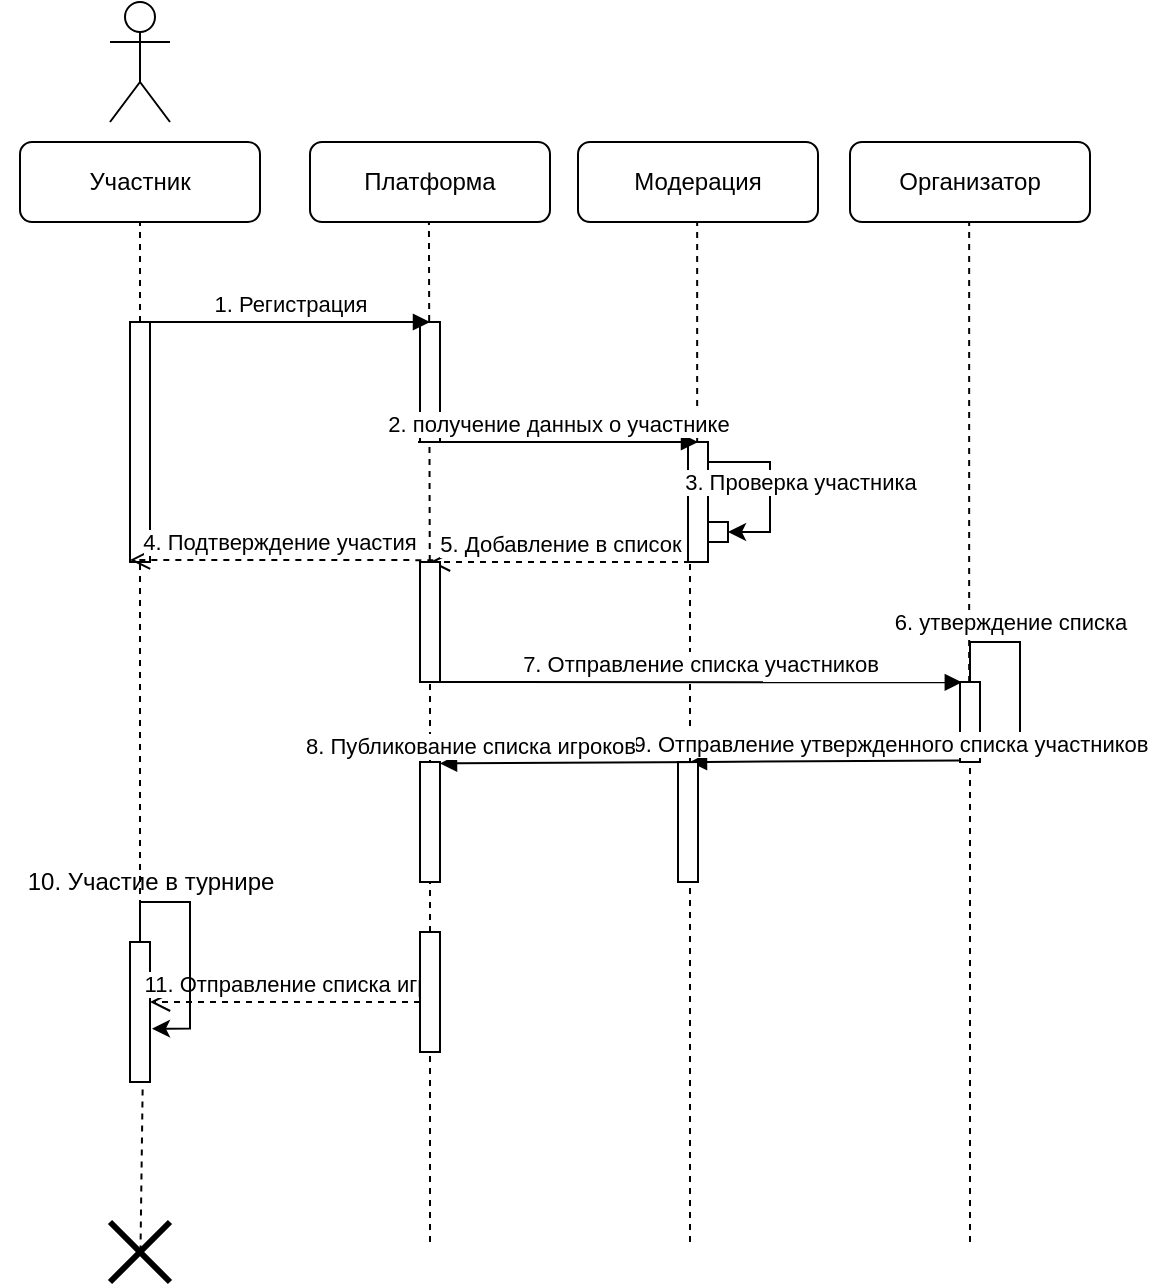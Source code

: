 <mxfile version="20.7.4" type="device"><diagram id="mL2UF9Q7VjCagwtCArBp" name="Страница 1"><mxGraphModel dx="-23" dy="893" grid="1" gridSize="10" guides="1" tooltips="1" connect="1" arrows="1" fold="1" page="1" pageScale="1" pageWidth="827" pageHeight="1169" math="0" shadow="0"><root><mxCell id="0"/><mxCell id="1" parent="0"/><mxCell id="OzPbQf9Da0cuSJ74YxTd-1" value="" style="endArrow=none;dashed=1;html=1;rounded=0;startArrow=none;exitX=0.488;exitY=-0.008;exitDx=0;exitDy=0;exitPerimeter=0;" edge="1" parent="1" source="OzPbQf9Da0cuSJ74YxTd-26"><mxGeometry width="50" height="50" relative="1" as="geometry"><mxPoint x="2364.47" y="1020" as="sourcePoint"/><mxPoint x="2364.47" y="910" as="targetPoint"/></mxGeometry></mxCell><mxCell id="OzPbQf9Da0cuSJ74YxTd-2" value="" style="shape=umlActor;verticalLabelPosition=bottom;verticalAlign=top;html=1;outlineConnect=0;" vertex="1" parent="1"><mxGeometry x="2205" y="800" width="30" height="60" as="geometry"/></mxCell><mxCell id="OzPbQf9Da0cuSJ74YxTd-3" value="Участник" style="rounded=1;whiteSpace=wrap;html=1;" vertex="1" parent="1"><mxGeometry x="2160" y="870" width="120" height="40" as="geometry"/></mxCell><mxCell id="OzPbQf9Da0cuSJ74YxTd-4" value="Платформа" style="rounded=1;whiteSpace=wrap;html=1;" vertex="1" parent="1"><mxGeometry x="2305" y="870" width="120" height="40" as="geometry"/></mxCell><mxCell id="OzPbQf9Da0cuSJ74YxTd-5" value="Организатор" style="rounded=1;whiteSpace=wrap;html=1;" vertex="1" parent="1"><mxGeometry x="2575" y="870" width="120" height="40" as="geometry"/></mxCell><mxCell id="OzPbQf9Da0cuSJ74YxTd-6" value="Модерация" style="rounded=1;whiteSpace=wrap;html=1;" vertex="1" parent="1"><mxGeometry x="2439" y="870" width="120" height="40" as="geometry"/></mxCell><mxCell id="OzPbQf9Da0cuSJ74YxTd-7" value="" style="endArrow=none;dashed=1;html=1;rounded=0;startArrow=none;" edge="1" parent="1" source="OzPbQf9Da0cuSJ74YxTd-10" target="OzPbQf9Da0cuSJ74YxTd-3"><mxGeometry width="50" height="50" relative="1" as="geometry"><mxPoint x="2220" y="1550" as="sourcePoint"/><mxPoint x="2675" y="980" as="targetPoint"/></mxGeometry></mxCell><mxCell id="OzPbQf9Da0cuSJ74YxTd-8" value="" style="endArrow=none;dashed=1;html=1;rounded=0;startArrow=none;" edge="1" parent="1" source="OzPbQf9Da0cuSJ74YxTd-13"><mxGeometry width="50" height="50" relative="1" as="geometry"><mxPoint x="2498.58" y="1550" as="sourcePoint"/><mxPoint x="2498.58" y="910" as="targetPoint"/></mxGeometry></mxCell><mxCell id="OzPbQf9Da0cuSJ74YxTd-9" value="" style="endArrow=none;dashed=1;html=1;rounded=0;startArrow=none;" edge="1" parent="1" source="OzPbQf9Da0cuSJ74YxTd-20"><mxGeometry width="50" height="50" relative="1" as="geometry"><mxPoint x="2634.58" y="1550" as="sourcePoint"/><mxPoint x="2634.58" y="910" as="targetPoint"/></mxGeometry></mxCell><mxCell id="OzPbQf9Da0cuSJ74YxTd-10" value="" style="html=1;points=[];perimeter=orthogonalPerimeter;" vertex="1" parent="1"><mxGeometry x="2215" y="960" width="10" height="120" as="geometry"/></mxCell><mxCell id="OzPbQf9Da0cuSJ74YxTd-11" value="" style="endArrow=none;dashed=1;html=1;rounded=0;startArrow=none;" edge="1" parent="1" source="OzPbQf9Da0cuSJ74YxTd-23" target="OzPbQf9Da0cuSJ74YxTd-10"><mxGeometry width="50" height="50" relative="1" as="geometry"><mxPoint x="2220" y="1550" as="sourcePoint"/><mxPoint x="2220" y="910" as="targetPoint"/></mxGeometry></mxCell><mxCell id="OzPbQf9Da0cuSJ74YxTd-12" value="" style="html=1;points=[];perimeter=orthogonalPerimeter;" vertex="1" parent="1"><mxGeometry x="2360" y="960" width="10" height="60" as="geometry"/></mxCell><mxCell id="OzPbQf9Da0cuSJ74YxTd-13" value="" style="html=1;points=[];perimeter=orthogonalPerimeter;" vertex="1" parent="1"><mxGeometry x="2494" y="1020" width="10" height="60" as="geometry"/></mxCell><mxCell id="OzPbQf9Da0cuSJ74YxTd-14" value="" style="endArrow=none;dashed=1;html=1;rounded=0;" edge="1" parent="1" target="OzPbQf9Da0cuSJ74YxTd-13"><mxGeometry width="50" height="50" relative="1" as="geometry"><mxPoint x="2495" y="1420" as="sourcePoint"/><mxPoint x="2498.58" y="910" as="targetPoint"/><Array as="points"><mxPoint x="2495" y="1290"/></Array></mxGeometry></mxCell><mxCell id="OzPbQf9Da0cuSJ74YxTd-15" value="2. получение данных о участнике" style="html=1;verticalAlign=bottom;endArrow=block;rounded=0;" edge="1" parent="1"><mxGeometry width="80" relative="1" as="geometry"><mxPoint x="2359" y="1020" as="sourcePoint"/><mxPoint x="2499" y="1020" as="targetPoint"/></mxGeometry></mxCell><mxCell id="OzPbQf9Da0cuSJ74YxTd-16" value="1. Регистрация" style="html=1;verticalAlign=bottom;endArrow=block;rounded=0;" edge="1" parent="1"><mxGeometry width="80" relative="1" as="geometry"><mxPoint x="2225" y="960" as="sourcePoint"/><mxPoint x="2365" y="960" as="targetPoint"/></mxGeometry></mxCell><mxCell id="OzPbQf9Da0cuSJ74YxTd-17" value="" style="rounded=0;whiteSpace=wrap;html=1;" vertex="1" parent="1"><mxGeometry x="2504" y="1060" width="10" height="10" as="geometry"/></mxCell><mxCell id="OzPbQf9Da0cuSJ74YxTd-18" value="" style="endArrow=none;dashed=1;html=1;rounded=0;startArrow=none;" edge="1" parent="1" source="OzPbQf9Da0cuSJ74YxTd-26"><mxGeometry width="50" height="50" relative="1" as="geometry"><mxPoint x="2365" y="1682.273" as="sourcePoint"/><mxPoint x="2365" y="1140" as="targetPoint"/></mxGeometry></mxCell><mxCell id="OzPbQf9Da0cuSJ74YxTd-19" value="5. Добавление в список" style="html=1;verticalAlign=bottom;endArrow=open;dashed=1;endSize=8;rounded=0;" edge="1" parent="1"><mxGeometry relative="1" as="geometry"><mxPoint x="2495" y="1080" as="sourcePoint"/><mxPoint x="2365" y="1080" as="targetPoint"/></mxGeometry></mxCell><mxCell id="OzPbQf9Da0cuSJ74YxTd-20" value="" style="html=1;points=[];perimeter=orthogonalPerimeter;" vertex="1" parent="1"><mxGeometry x="2630" y="1140" width="10" height="40" as="geometry"/></mxCell><mxCell id="OzPbQf9Da0cuSJ74YxTd-21" value="" style="endArrow=none;dashed=1;html=1;rounded=0;" edge="1" parent="1" target="OzPbQf9Da0cuSJ74YxTd-20"><mxGeometry width="50" height="50" relative="1" as="geometry"><mxPoint x="2635" y="1420" as="sourcePoint"/><mxPoint x="2634.58" y="1050" as="targetPoint"/></mxGeometry></mxCell><mxCell id="OzPbQf9Da0cuSJ74YxTd-22" value="4. Подтверждение участия&amp;nbsp;" style="html=1;verticalAlign=bottom;endArrow=open;dashed=1;endSize=8;rounded=0;exitX=0.667;exitY=1.002;exitDx=0;exitDy=0;exitPerimeter=0;" edge="1" parent="1"><mxGeometry relative="1" as="geometry"><mxPoint x="2366.67" y="1079.07" as="sourcePoint"/><mxPoint x="2215" y="1078.95" as="targetPoint"/></mxGeometry></mxCell><mxCell id="OzPbQf9Da0cuSJ74YxTd-23" value="" style="html=1;points=[];perimeter=orthogonalPerimeter;" vertex="1" parent="1"><mxGeometry x="2215" y="1270" width="10" height="70" as="geometry"/></mxCell><mxCell id="OzPbQf9Da0cuSJ74YxTd-24" value="" style="endArrow=none;dashed=1;html=1;rounded=0;entryX=0.634;entryY=1.023;entryDx=0;entryDy=0;entryPerimeter=0;startArrow=none;exitX=0.508;exitY=0.49;exitDx=0;exitDy=0;exitPerimeter=0;" edge="1" parent="1" source="OzPbQf9Da0cuSJ74YxTd-31" target="OzPbQf9Da0cuSJ74YxTd-23"><mxGeometry width="50" height="50" relative="1" as="geometry"><mxPoint x="2221.34" y="1430" as="sourcePoint"/><mxPoint x="2215" y="1430" as="targetPoint"/></mxGeometry></mxCell><mxCell id="OzPbQf9Da0cuSJ74YxTd-25" value="7. Отправление списка участников" style="html=1;verticalAlign=bottom;endArrow=block;rounded=0;entryX=0.091;entryY=0.004;entryDx=0;entryDy=0;entryPerimeter=0;" edge="1" parent="1" target="OzPbQf9Da0cuSJ74YxTd-20"><mxGeometry width="80" relative="1" as="geometry"><mxPoint x="2370" y="1140" as="sourcePoint"/><mxPoint x="2625" y="1140" as="targetPoint"/></mxGeometry></mxCell><mxCell id="OzPbQf9Da0cuSJ74YxTd-26" value="" style="html=1;points=[];perimeter=orthogonalPerimeter;" vertex="1" parent="1"><mxGeometry x="2360" y="1080" width="10" height="60" as="geometry"/></mxCell><mxCell id="OzPbQf9Da0cuSJ74YxTd-27" value="" style="endArrow=none;dashed=1;html=1;rounded=0;startArrow=none;" edge="1" parent="1" source="OzPbQf9Da0cuSJ74YxTd-35" target="OzPbQf9Da0cuSJ74YxTd-26"><mxGeometry width="50" height="50" relative="1" as="geometry"><mxPoint x="2365" y="1680" as="sourcePoint"/><mxPoint x="2365" y="1040" as="targetPoint"/></mxGeometry></mxCell><mxCell id="OzPbQf9Da0cuSJ74YxTd-28" value="11. Отправление списка игр" style="html=1;verticalAlign=bottom;endArrow=open;dashed=1;endSize=8;rounded=0;" edge="1" parent="1"><mxGeometry relative="1" as="geometry"><mxPoint x="2360" y="1300" as="sourcePoint"/><mxPoint x="2225" y="1300" as="targetPoint"/></mxGeometry></mxCell><mxCell id="OzPbQf9Da0cuSJ74YxTd-29" value="" style="html=1;points=[];perimeter=orthogonalPerimeter;" vertex="1" parent="1"><mxGeometry x="2360" y="1265" width="10" height="60" as="geometry"/></mxCell><mxCell id="OzPbQf9Da0cuSJ74YxTd-30" value="" style="endArrow=none;dashed=1;html=1;rounded=0;startArrow=none;" edge="1" parent="1" target="OzPbQf9Da0cuSJ74YxTd-29"><mxGeometry width="50" height="50" relative="1" as="geometry"><mxPoint x="2365" y="1420" as="sourcePoint"/><mxPoint x="2365" y="1140" as="targetPoint"/></mxGeometry></mxCell><mxCell id="OzPbQf9Da0cuSJ74YxTd-31" value="" style="shape=umlDestroy;whiteSpace=wrap;html=1;strokeWidth=3;" vertex="1" parent="1"><mxGeometry x="2205" y="1410" width="30" height="30" as="geometry"/></mxCell><mxCell id="OzPbQf9Da0cuSJ74YxTd-32" style="edgeStyle=orthogonalEdgeStyle;rounded=0;orthogonalLoop=1;jettySize=auto;html=1;entryX=1.067;entryY=0.833;entryDx=0;entryDy=0;entryPerimeter=0;" edge="1" parent="1" source="OzPbQf9Da0cuSJ74YxTd-20" target="OzPbQf9Da0cuSJ74YxTd-20"><mxGeometry relative="1" as="geometry"/></mxCell><mxCell id="OzPbQf9Da0cuSJ74YxTd-33" value="6. утверждение списка" style="edgeLabel;html=1;align=center;verticalAlign=middle;resizable=0;points=[];" vertex="1" connectable="0" parent="OzPbQf9Da0cuSJ74YxTd-32"><mxGeometry x="-0.272" relative="1" as="geometry"><mxPoint x="-3" y="-10" as="offset"/></mxGeometry></mxCell><mxCell id="OzPbQf9Da0cuSJ74YxTd-34" value="9. Отправление утвержденного списка участников" style="html=1;verticalAlign=bottom;endArrow=block;rounded=0;exitX=-0.014;exitY=0.982;exitDx=0;exitDy=0;exitPerimeter=0;" edge="1" parent="1" source="OzPbQf9Da0cuSJ74YxTd-20"><mxGeometry x="-0.483" y="1" width="80" relative="1" as="geometry"><mxPoint x="2379.09" y="1190" as="sourcePoint"/><mxPoint x="2495" y="1180" as="targetPoint"/><mxPoint as="offset"/></mxGeometry></mxCell><mxCell id="OzPbQf9Da0cuSJ74YxTd-35" value="" style="html=1;points=[];perimeter=orthogonalPerimeter;" vertex="1" parent="1"><mxGeometry x="2360" y="1180" width="10" height="60" as="geometry"/></mxCell><mxCell id="OzPbQf9Da0cuSJ74YxTd-36" value="" style="endArrow=none;dashed=1;html=1;rounded=0;startArrow=none;" edge="1" parent="1" source="OzPbQf9Da0cuSJ74YxTd-29" target="OzPbQf9Da0cuSJ74YxTd-35"><mxGeometry width="50" height="50" relative="1" as="geometry"><mxPoint x="2365" y="1265" as="sourcePoint"/><mxPoint x="2365" y="1140" as="targetPoint"/></mxGeometry></mxCell><mxCell id="OzPbQf9Da0cuSJ74YxTd-37" value="" style="html=1;points=[];perimeter=orthogonalPerimeter;" vertex="1" parent="1"><mxGeometry x="2489" y="1180" width="10" height="60" as="geometry"/></mxCell><mxCell id="OzPbQf9Da0cuSJ74YxTd-38" value="8. Публикование списка игроков" style="html=1;verticalAlign=bottom;endArrow=block;rounded=0;exitX=-0.014;exitY=0.982;exitDx=0;exitDy=0;exitPerimeter=0;" edge="1" parent="1"><mxGeometry x="0.778" width="80" relative="1" as="geometry"><mxPoint x="2504.86" y="1180" as="sourcePoint"/><mxPoint x="2370" y="1180.72" as="targetPoint"/><mxPoint as="offset"/></mxGeometry></mxCell><mxCell id="OzPbQf9Da0cuSJ74YxTd-39" style="edgeStyle=orthogonalEdgeStyle;rounded=0;orthogonalLoop=1;jettySize=auto;html=1;entryX=1.1;entryY=0.619;entryDx=0;entryDy=0;entryPerimeter=0;" edge="1" parent="1" source="OzPbQf9Da0cuSJ74YxTd-23" target="OzPbQf9Da0cuSJ74YxTd-23"><mxGeometry relative="1" as="geometry"/></mxCell><mxCell id="OzPbQf9Da0cuSJ74YxTd-40" value="10. Участие в турнире" style="text;html=1;align=center;verticalAlign=middle;resizable=0;points=[];autosize=1;strokeColor=none;fillColor=none;" vertex="1" parent="1"><mxGeometry x="2150" y="1225" width="150" height="30" as="geometry"/></mxCell><mxCell id="OzPbQf9Da0cuSJ74YxTd-41" value="3. Проверка участника" style="edgeStyle=orthogonalEdgeStyle;rounded=0;orthogonalLoop=1;jettySize=auto;html=1;" edge="1" parent="1" source="OzPbQf9Da0cuSJ74YxTd-13" target="OzPbQf9Da0cuSJ74YxTd-17"><mxGeometry x="-0.058" y="15" relative="1" as="geometry"><mxPoint x="2515" y="1060" as="targetPoint"/><Array as="points"><mxPoint x="2535" y="1030"/><mxPoint x="2535" y="1065"/></Array><mxPoint as="offset"/></mxGeometry></mxCell></root></mxGraphModel></diagram></mxfile>